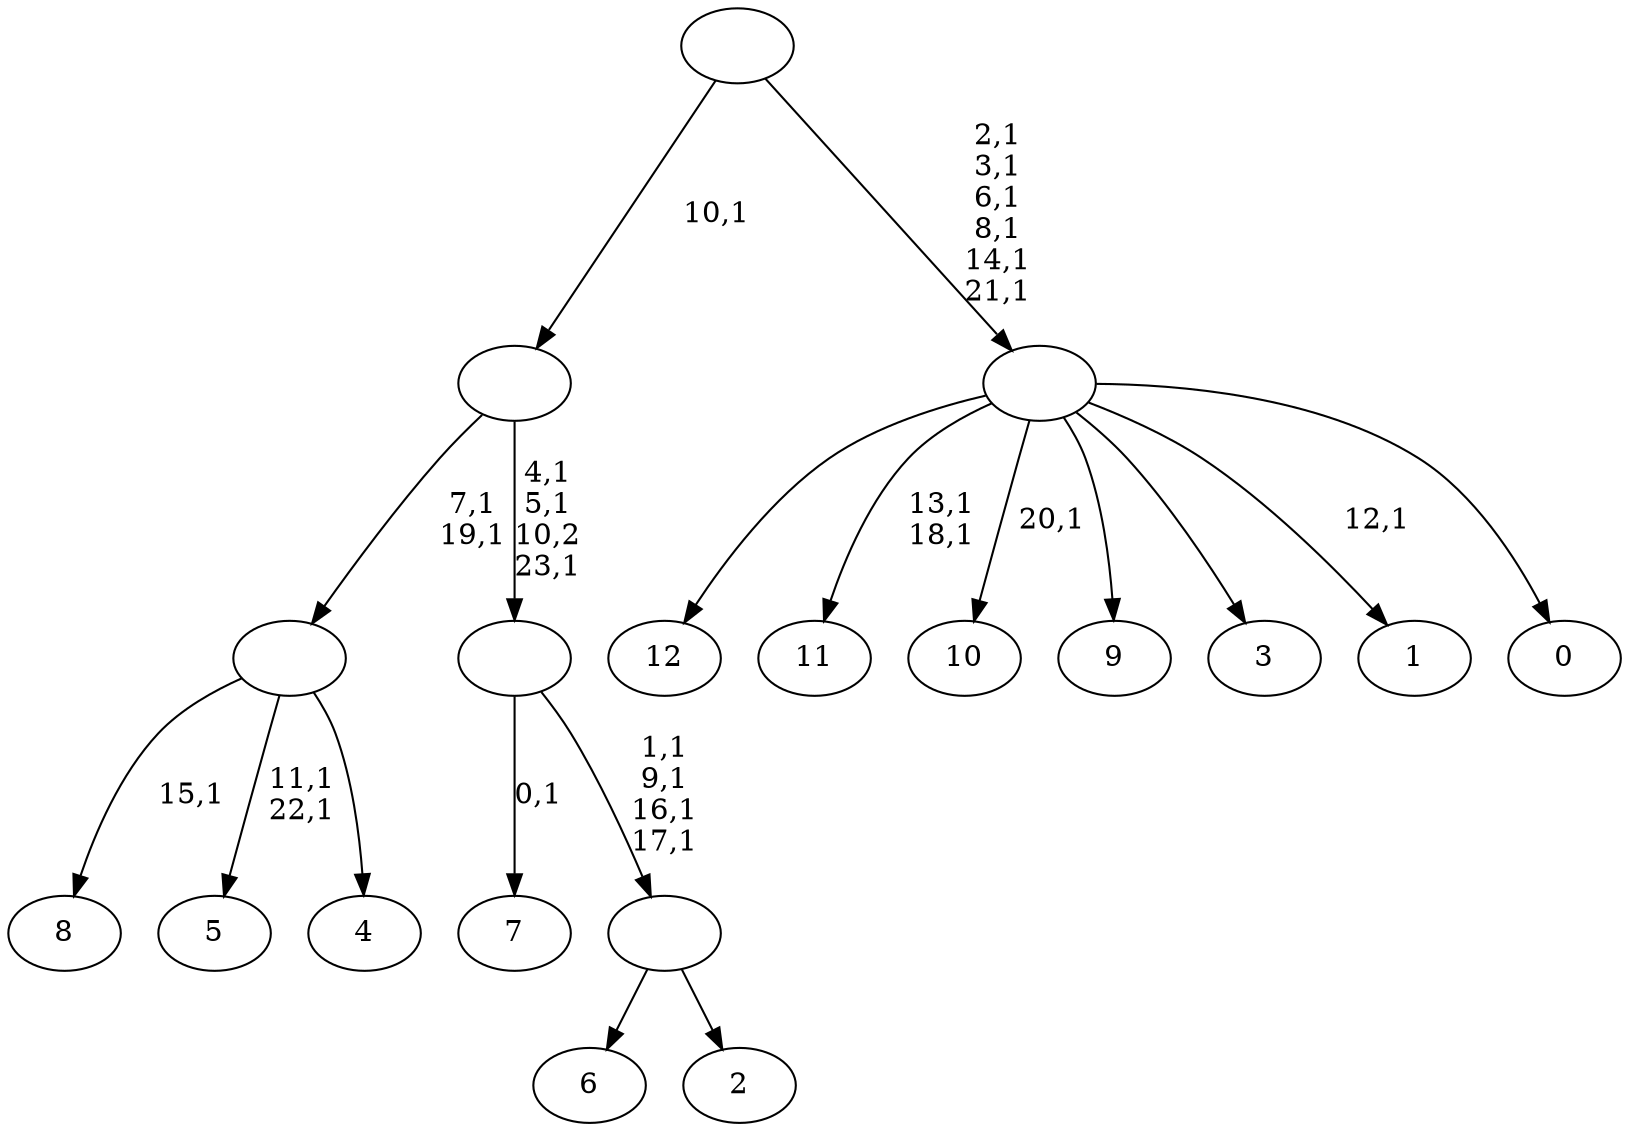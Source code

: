 digraph T {
	37 [label="12"]
	36 [label="11"]
	33 [label="10"]
	31 [label="9"]
	30 [label="8"]
	28 [label="7"]
	26 [label="6"]
	25 [label="5"]
	22 [label="4"]
	21 [label=""]
	19 [label="3"]
	18 [label="2"]
	17 [label=""]
	13 [label=""]
	10 [label=""]
	9 [label="1"]
	7 [label="0"]
	6 [label=""]
	0 [label=""]
	21 -> 25 [label="11,1\n22,1"]
	21 -> 30 [label="15,1"]
	21 -> 22 [label=""]
	17 -> 26 [label=""]
	17 -> 18 [label=""]
	13 -> 17 [label="1,1\n9,1\n16,1\n17,1"]
	13 -> 28 [label="0,1"]
	10 -> 13 [label="4,1\n5,1\n10,2\n23,1"]
	10 -> 21 [label="7,1\n19,1"]
	6 -> 9 [label="12,1"]
	6 -> 33 [label="20,1"]
	6 -> 36 [label="13,1\n18,1"]
	6 -> 37 [label=""]
	6 -> 31 [label=""]
	6 -> 19 [label=""]
	6 -> 7 [label=""]
	0 -> 6 [label="2,1\n3,1\n6,1\n8,1\n14,1\n21,1"]
	0 -> 10 [label="10,1"]
}
